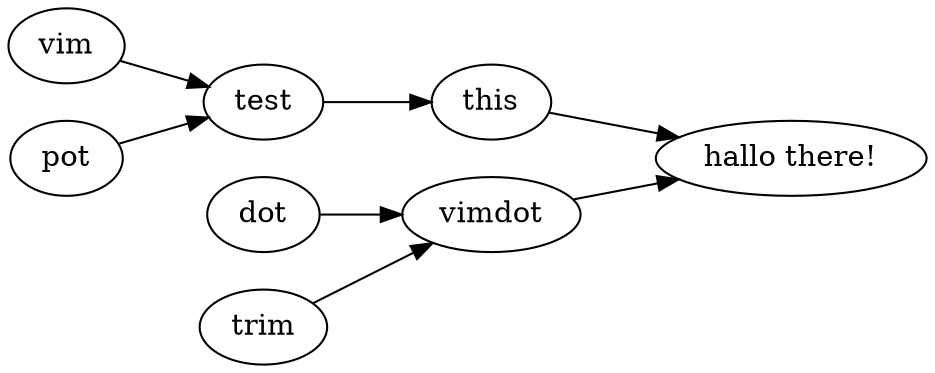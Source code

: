 digraph G {
	graph [layout=dot rankdir=LR]

// This is just an example for you to use as a template.
// Edit as you like. Whenever you save a legal graph
// the layout in the graphviz window will be updated.

	vim [href="http://www.vim.org/"]
	dot [href="http://www.graphviz.org/"]
	vimdot [href="file:///usr/bin/vimdot"]

	{trim dot} -> vimdot ->"hallo there!"
	{vim pot} -> test -> this ->"hallo there!"
}
